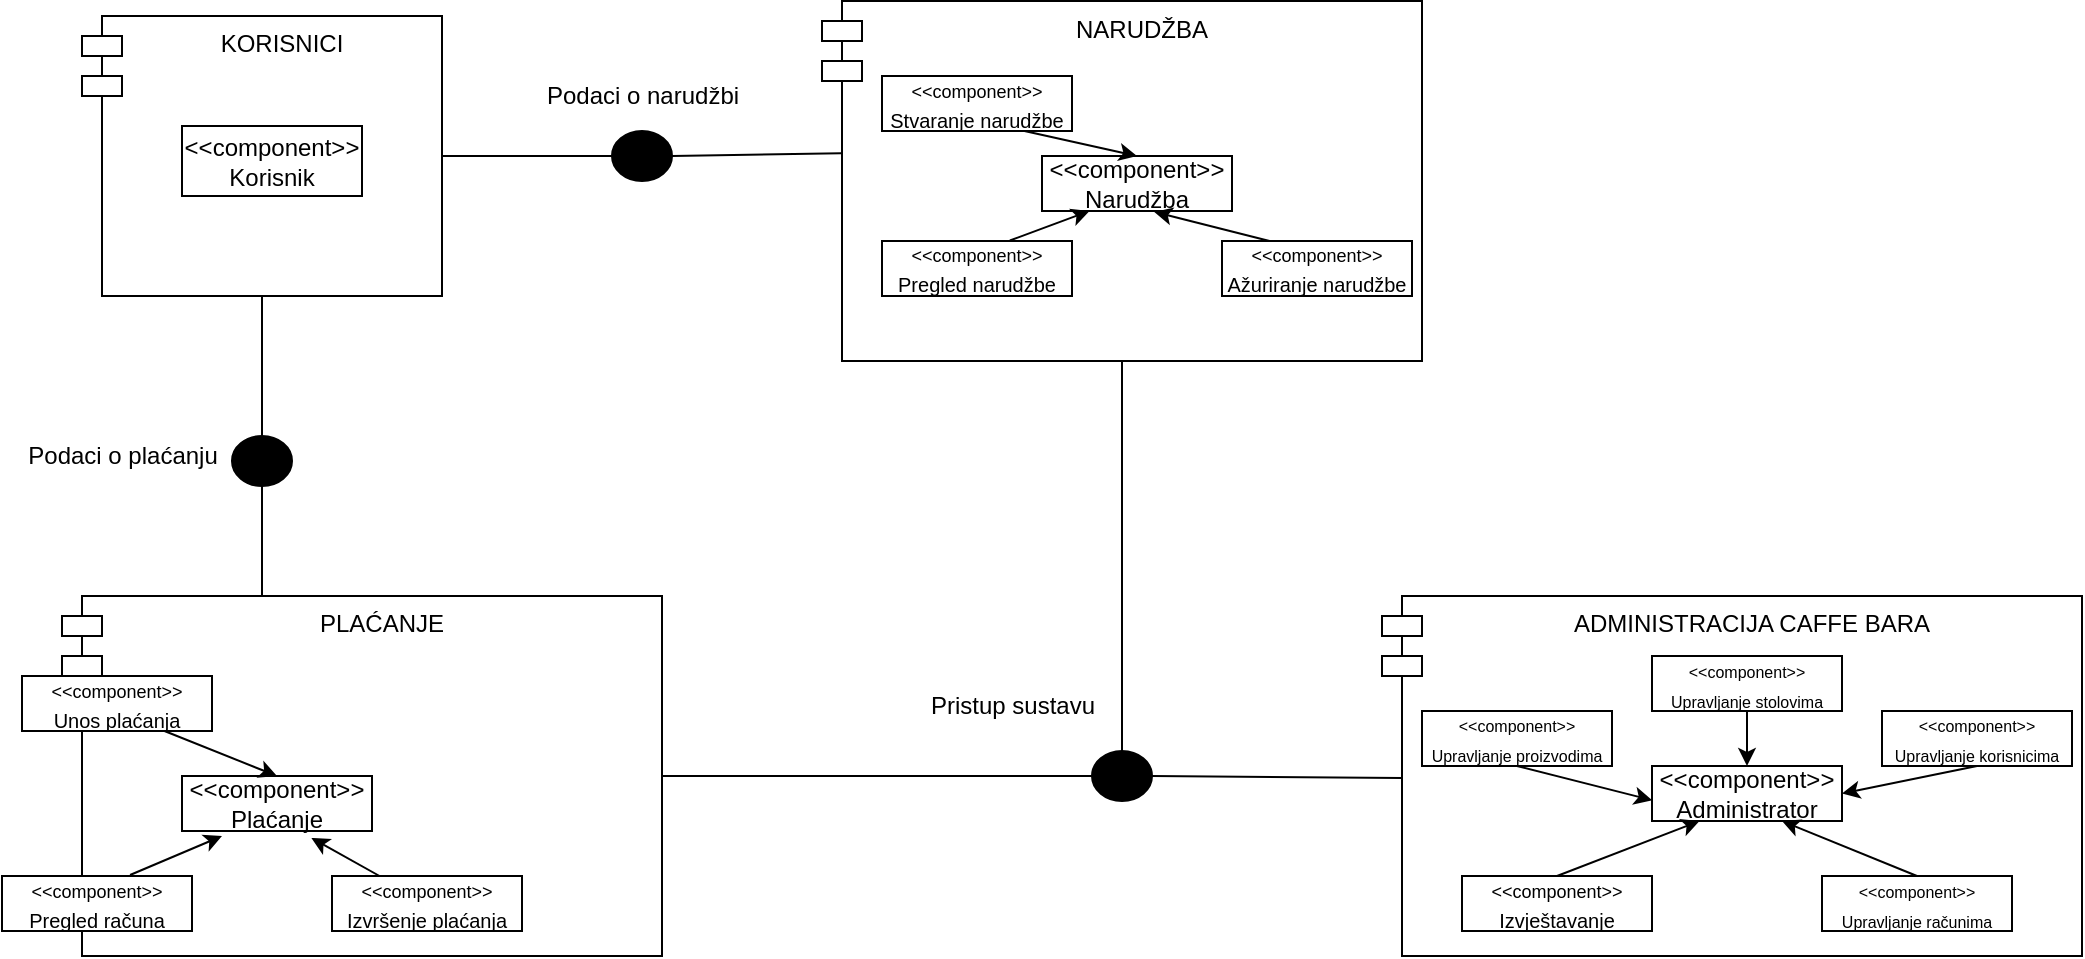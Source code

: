<mxfile version="24.7.7">
  <diagram name="Page-1" id="ZUvjnt0dEo6Wf4qRX7n5">
    <mxGraphModel dx="2327" dy="746" grid="1" gridSize="10" guides="1" tooltips="1" connect="1" arrows="1" fold="1" page="1" pageScale="1" pageWidth="827" pageHeight="1169" math="0" shadow="0">
      <root>
        <mxCell id="0" />
        <mxCell id="1" parent="0" />
        <mxCell id="SwwvMo_9Z4TMD4uhNruQ-1" value="KORISNICI" style="shape=module;align=left;spacingLeft=20;align=center;verticalAlign=top;whiteSpace=wrap;html=1;" vertex="1" parent="1">
          <mxGeometry x="30" y="40" width="180" height="140" as="geometry" />
        </mxCell>
        <mxCell id="SwwvMo_9Z4TMD4uhNruQ-2" value="&amp;lt;&amp;lt;component&amp;gt;&amp;gt;&lt;div&gt;Korisnik&lt;/div&gt;" style="rounded=0;whiteSpace=wrap;html=1;" vertex="1" parent="1">
          <mxGeometry x="80" y="95" width="90" height="35" as="geometry" />
        </mxCell>
        <mxCell id="SwwvMo_9Z4TMD4uhNruQ-3" value="NARUDŽBA" style="shape=module;align=left;spacingLeft=20;align=center;verticalAlign=top;whiteSpace=wrap;html=1;" vertex="1" parent="1">
          <mxGeometry x="400" y="32.5" width="300" height="180" as="geometry" />
        </mxCell>
        <mxCell id="SwwvMo_9Z4TMD4uhNruQ-5" value="" style="ellipse;fillColor=strokeColor;html=1;" vertex="1" parent="1">
          <mxGeometry x="295" y="97.5" width="30" height="25" as="geometry" />
        </mxCell>
        <mxCell id="SwwvMo_9Z4TMD4uhNruQ-9" value="" style="endArrow=none;html=1;rounded=0;exitX=1;exitY=0.5;exitDx=0;exitDy=0;entryX=0;entryY=0.5;entryDx=0;entryDy=0;" edge="1" parent="1" source="SwwvMo_9Z4TMD4uhNruQ-1" target="SwwvMo_9Z4TMD4uhNruQ-5">
          <mxGeometry width="50" height="50" relative="1" as="geometry">
            <mxPoint x="370" y="230" as="sourcePoint" />
            <mxPoint x="420" y="180" as="targetPoint" />
          </mxGeometry>
        </mxCell>
        <mxCell id="SwwvMo_9Z4TMD4uhNruQ-10" value="" style="endArrow=none;html=1;rounded=0;exitX=1;exitY=0.5;exitDx=0;exitDy=0;entryX=0.032;entryY=0.423;entryDx=0;entryDy=0;entryPerimeter=0;" edge="1" parent="1" source="SwwvMo_9Z4TMD4uhNruQ-5" target="SwwvMo_9Z4TMD4uhNruQ-3">
          <mxGeometry width="50" height="50" relative="1" as="geometry">
            <mxPoint x="370" y="230" as="sourcePoint" />
            <mxPoint x="420" y="180" as="targetPoint" />
          </mxGeometry>
        </mxCell>
        <mxCell id="SwwvMo_9Z4TMD4uhNruQ-11" value="Podaci o narudžbi" style="text;html=1;align=center;verticalAlign=middle;resizable=0;points=[];autosize=1;strokeColor=none;fillColor=none;" vertex="1" parent="1">
          <mxGeometry x="250" y="65" width="120" height="30" as="geometry" />
        </mxCell>
        <mxCell id="SwwvMo_9Z4TMD4uhNruQ-13" value="&amp;lt;&amp;lt;component&amp;gt;&amp;gt;&lt;div&gt;Narudžba&lt;/div&gt;" style="rounded=0;whiteSpace=wrap;html=1;" vertex="1" parent="1">
          <mxGeometry x="510" y="110" width="95" height="27.5" as="geometry" />
        </mxCell>
        <mxCell id="SwwvMo_9Z4TMD4uhNruQ-15" value="&lt;font style=&quot;font-size: 9px;&quot;&gt;&amp;lt;&amp;lt;component&amp;gt;&amp;gt;&lt;/font&gt;&lt;div&gt;&lt;font size=&quot;1&quot;&gt;Pregled narudžbe&lt;/font&gt;&lt;/div&gt;" style="rounded=0;whiteSpace=wrap;html=1;" vertex="1" parent="1">
          <mxGeometry x="430" y="152.5" width="95" height="27.5" as="geometry" />
        </mxCell>
        <mxCell id="SwwvMo_9Z4TMD4uhNruQ-17" value="&lt;font style=&quot;font-size: 9px;&quot;&gt;&amp;lt;&amp;lt;component&amp;gt;&amp;gt;&lt;/font&gt;&lt;div&gt;&lt;font size=&quot;1&quot;&gt;Stvaranje narudžbe&lt;/font&gt;&lt;/div&gt;" style="rounded=0;whiteSpace=wrap;html=1;" vertex="1" parent="1">
          <mxGeometry x="430" y="70" width="95" height="27.5" as="geometry" />
        </mxCell>
        <mxCell id="SwwvMo_9Z4TMD4uhNruQ-20" value="&lt;font style=&quot;font-size: 9px;&quot;&gt;&amp;lt;&amp;lt;component&amp;gt;&amp;gt;&lt;/font&gt;&lt;div&gt;&lt;font size=&quot;1&quot;&gt;Ažuriranje narudžbe&lt;/font&gt;&lt;/div&gt;" style="rounded=0;whiteSpace=wrap;html=1;" vertex="1" parent="1">
          <mxGeometry x="600" y="152.5" width="95" height="27.5" as="geometry" />
        </mxCell>
        <mxCell id="SwwvMo_9Z4TMD4uhNruQ-22" value="" style="endArrow=classic;html=1;rounded=0;entryX=0.25;entryY=1;entryDx=0;entryDy=0;exitX=0.673;exitY=-0.009;exitDx=0;exitDy=0;exitPerimeter=0;" edge="1" parent="1" source="SwwvMo_9Z4TMD4uhNruQ-15" target="SwwvMo_9Z4TMD4uhNruQ-13">
          <mxGeometry width="50" height="50" relative="1" as="geometry">
            <mxPoint x="370" y="220" as="sourcePoint" />
            <mxPoint x="420" y="170" as="targetPoint" />
          </mxGeometry>
        </mxCell>
        <mxCell id="SwwvMo_9Z4TMD4uhNruQ-23" value="" style="endArrow=classic;html=1;rounded=0;entryX=0.591;entryY=1.016;entryDx=0;entryDy=0;entryPerimeter=0;exitX=0.25;exitY=0;exitDx=0;exitDy=0;" edge="1" parent="1" source="SwwvMo_9Z4TMD4uhNruQ-20" target="SwwvMo_9Z4TMD4uhNruQ-13">
          <mxGeometry width="50" height="50" relative="1" as="geometry">
            <mxPoint x="450" y="200" as="sourcePoint" />
            <mxPoint x="500" y="150" as="targetPoint" />
          </mxGeometry>
        </mxCell>
        <mxCell id="SwwvMo_9Z4TMD4uhNruQ-24" value="" style="endArrow=classic;html=1;rounded=0;entryX=0.5;entryY=0;entryDx=0;entryDy=0;exitX=0.75;exitY=1;exitDx=0;exitDy=0;" edge="1" parent="1" source="SwwvMo_9Z4TMD4uhNruQ-17" target="SwwvMo_9Z4TMD4uhNruQ-13">
          <mxGeometry width="50" height="50" relative="1" as="geometry">
            <mxPoint x="450" y="160" as="sourcePoint" />
            <mxPoint x="500" y="110" as="targetPoint" />
          </mxGeometry>
        </mxCell>
        <mxCell id="SwwvMo_9Z4TMD4uhNruQ-25" value="" style="ellipse;fillColor=strokeColor;html=1;" vertex="1" parent="1">
          <mxGeometry x="105" y="250" width="30" height="25" as="geometry" />
        </mxCell>
        <mxCell id="SwwvMo_9Z4TMD4uhNruQ-27" value="" style="endArrow=none;html=1;rounded=0;entryX=0.5;entryY=1;entryDx=0;entryDy=0;exitX=0.5;exitY=0;exitDx=0;exitDy=0;" edge="1" parent="1" source="SwwvMo_9Z4TMD4uhNruQ-25" target="SwwvMo_9Z4TMD4uhNruQ-1">
          <mxGeometry width="50" height="50" relative="1" as="geometry">
            <mxPoint x="360" y="270" as="sourcePoint" />
            <mxPoint x="410" y="220" as="targetPoint" />
          </mxGeometry>
        </mxCell>
        <mxCell id="SwwvMo_9Z4TMD4uhNruQ-28" value="" style="endArrow=none;html=1;rounded=0;entryX=0.5;entryY=1;entryDx=0;entryDy=0;" edge="1" parent="1" target="SwwvMo_9Z4TMD4uhNruQ-25">
          <mxGeometry width="50" height="50" relative="1" as="geometry">
            <mxPoint x="120" y="330" as="sourcePoint" />
            <mxPoint x="410" y="220" as="targetPoint" />
          </mxGeometry>
        </mxCell>
        <mxCell id="SwwvMo_9Z4TMD4uhNruQ-29" value="Podaci o plaćanju" style="text;html=1;align=center;verticalAlign=middle;resizable=0;points=[];autosize=1;strokeColor=none;fillColor=none;" vertex="1" parent="1">
          <mxGeometry x="-10" y="245" width="120" height="30" as="geometry" />
        </mxCell>
        <mxCell id="SwwvMo_9Z4TMD4uhNruQ-30" value="PLAĆANJE" style="shape=module;align=left;spacingLeft=20;align=center;verticalAlign=top;whiteSpace=wrap;html=1;" vertex="1" parent="1">
          <mxGeometry x="20" y="330" width="300" height="180" as="geometry" />
        </mxCell>
        <mxCell id="SwwvMo_9Z4TMD4uhNruQ-33" value="&amp;lt;&amp;lt;component&amp;gt;&amp;gt;&lt;div&gt;Plaćanje&lt;/div&gt;" style="rounded=0;whiteSpace=wrap;html=1;" vertex="1" parent="1">
          <mxGeometry x="80" y="420" width="95" height="27.5" as="geometry" />
        </mxCell>
        <mxCell id="SwwvMo_9Z4TMD4uhNruQ-34" value="&lt;font style=&quot;font-size: 9px;&quot;&gt;&amp;lt;&amp;lt;component&amp;gt;&amp;gt;&lt;/font&gt;&lt;div&gt;&lt;font size=&quot;1&quot;&gt;Unos plaćanja&lt;/font&gt;&lt;/div&gt;" style="rounded=0;whiteSpace=wrap;html=1;" vertex="1" parent="1">
          <mxGeometry y="370" width="95" height="27.5" as="geometry" />
        </mxCell>
        <mxCell id="SwwvMo_9Z4TMD4uhNruQ-35" value="&lt;font style=&quot;font-size: 9px;&quot;&gt;&amp;lt;&amp;lt;component&amp;gt;&amp;gt;&lt;/font&gt;&lt;div&gt;&lt;font size=&quot;1&quot;&gt;Pregled računa&lt;/font&gt;&lt;/div&gt;" style="rounded=0;whiteSpace=wrap;html=1;" vertex="1" parent="1">
          <mxGeometry x="-10" y="470" width="95" height="27.5" as="geometry" />
        </mxCell>
        <mxCell id="SwwvMo_9Z4TMD4uhNruQ-37" value="&lt;font style=&quot;font-size: 9px;&quot;&gt;&amp;lt;&amp;lt;component&amp;gt;&amp;gt;&lt;/font&gt;&lt;div&gt;&lt;font size=&quot;1&quot;&gt;Izvršenje plaćanja&lt;/font&gt;&lt;/div&gt;" style="rounded=0;whiteSpace=wrap;html=1;" vertex="1" parent="1">
          <mxGeometry x="155" y="470" width="95" height="27.5" as="geometry" />
        </mxCell>
        <mxCell id="SwwvMo_9Z4TMD4uhNruQ-39" value="" style="endArrow=classic;html=1;rounded=0;exitX=0.75;exitY=1;exitDx=0;exitDy=0;entryX=0.5;entryY=0;entryDx=0;entryDy=0;" edge="1" parent="1" source="SwwvMo_9Z4TMD4uhNruQ-34" target="SwwvMo_9Z4TMD4uhNruQ-33">
          <mxGeometry width="50" height="50" relative="1" as="geometry">
            <mxPoint x="300" y="300" as="sourcePoint" />
            <mxPoint x="350" y="250" as="targetPoint" />
          </mxGeometry>
        </mxCell>
        <mxCell id="SwwvMo_9Z4TMD4uhNruQ-40" value="" style="endArrow=classic;html=1;rounded=0;exitX=0.674;exitY=-0.018;exitDx=0;exitDy=0;exitPerimeter=0;" edge="1" parent="1" source="SwwvMo_9Z4TMD4uhNruQ-35">
          <mxGeometry width="50" height="50" relative="1" as="geometry">
            <mxPoint x="300" y="300" as="sourcePoint" />
            <mxPoint x="100" y="450" as="targetPoint" />
          </mxGeometry>
        </mxCell>
        <mxCell id="SwwvMo_9Z4TMD4uhNruQ-41" value="" style="endArrow=classic;html=1;rounded=0;exitX=0.25;exitY=0;exitDx=0;exitDy=0;entryX=0.681;entryY=1.127;entryDx=0;entryDy=0;entryPerimeter=0;" edge="1" parent="1" source="SwwvMo_9Z4TMD4uhNruQ-37" target="SwwvMo_9Z4TMD4uhNruQ-33">
          <mxGeometry width="50" height="50" relative="1" as="geometry">
            <mxPoint x="300" y="320" as="sourcePoint" />
            <mxPoint x="350" y="270" as="targetPoint" />
          </mxGeometry>
        </mxCell>
        <mxCell id="SwwvMo_9Z4TMD4uhNruQ-42" value="ADMINISTRACIJA CAFFE BARA" style="shape=module;align=left;spacingLeft=20;align=center;verticalAlign=top;whiteSpace=wrap;html=1;" vertex="1" parent="1">
          <mxGeometry x="680" y="330" width="350" height="180" as="geometry" />
        </mxCell>
        <mxCell id="SwwvMo_9Z4TMD4uhNruQ-44" value="" style="ellipse;fillColor=strokeColor;html=1;" vertex="1" parent="1">
          <mxGeometry x="535" y="407.5" width="30" height="25" as="geometry" />
        </mxCell>
        <mxCell id="SwwvMo_9Z4TMD4uhNruQ-46" value="" style="endArrow=none;html=1;rounded=0;exitX=1;exitY=0.5;exitDx=0;exitDy=0;entryX=0;entryY=0.5;entryDx=0;entryDy=0;" edge="1" parent="1" source="SwwvMo_9Z4TMD4uhNruQ-30" target="SwwvMo_9Z4TMD4uhNruQ-44">
          <mxGeometry width="50" height="50" relative="1" as="geometry">
            <mxPoint x="470" y="360" as="sourcePoint" />
            <mxPoint x="520" y="310" as="targetPoint" />
          </mxGeometry>
        </mxCell>
        <mxCell id="SwwvMo_9Z4TMD4uhNruQ-49" value="" style="endArrow=none;html=1;rounded=0;exitX=0.5;exitY=0;exitDx=0;exitDy=0;entryX=0.5;entryY=1;entryDx=0;entryDy=0;" edge="1" parent="1" source="SwwvMo_9Z4TMD4uhNruQ-44" target="SwwvMo_9Z4TMD4uhNruQ-3">
          <mxGeometry width="50" height="50" relative="1" as="geometry">
            <mxPoint x="550" y="400" as="sourcePoint" />
            <mxPoint x="600" y="350" as="targetPoint" />
          </mxGeometry>
        </mxCell>
        <mxCell id="SwwvMo_9Z4TMD4uhNruQ-50" value="Pristup sustavu" style="text;html=1;align=center;verticalAlign=middle;resizable=0;points=[];autosize=1;strokeColor=none;fillColor=none;" vertex="1" parent="1">
          <mxGeometry x="440" y="370" width="110" height="30" as="geometry" />
        </mxCell>
        <mxCell id="SwwvMo_9Z4TMD4uhNruQ-52" value="" style="endArrow=none;html=1;rounded=0;exitX=1;exitY=0.5;exitDx=0;exitDy=0;" edge="1" parent="1" source="SwwvMo_9Z4TMD4uhNruQ-44">
          <mxGeometry width="50" height="50" relative="1" as="geometry">
            <mxPoint x="565" y="420" as="sourcePoint" />
            <mxPoint x="690" y="421" as="targetPoint" />
          </mxGeometry>
        </mxCell>
        <mxCell id="SwwvMo_9Z4TMD4uhNruQ-51" value="&amp;lt;&amp;lt;component&amp;gt;&amp;gt;&lt;div&gt;Administrator&lt;/div&gt;" style="rounded=0;whiteSpace=wrap;html=1;" vertex="1" parent="1">
          <mxGeometry x="815" y="415" width="95" height="27.5" as="geometry" />
        </mxCell>
        <mxCell id="SwwvMo_9Z4TMD4uhNruQ-53" value="&lt;font style=&quot;font-size: 8px;&quot;&gt;&amp;lt;&amp;lt;&lt;/font&gt;&lt;font style=&quot;font-size: 8px;&quot;&gt;component&amp;gt;&amp;gt;&lt;/font&gt;&lt;div&gt;&lt;font style=&quot;font-size: 8px;&quot;&gt;Upravljanje stolovima&lt;/font&gt;&lt;/div&gt;" style="rounded=0;whiteSpace=wrap;html=1;" vertex="1" parent="1">
          <mxGeometry x="815" y="360" width="95" height="27.5" as="geometry" />
        </mxCell>
        <mxCell id="SwwvMo_9Z4TMD4uhNruQ-55" value="&lt;font style=&quot;font-size: 8px;&quot;&gt;&amp;lt;&amp;lt;&lt;/font&gt;&lt;font style=&quot;font-size: 8px;&quot;&gt;component&amp;gt;&amp;gt;&lt;/font&gt;&lt;div&gt;&lt;font style=&quot;font-size: 8px;&quot;&gt;Upravljanje proizvodima&lt;/font&gt;&lt;/div&gt;" style="rounded=0;whiteSpace=wrap;html=1;" vertex="1" parent="1">
          <mxGeometry x="700" y="387.5" width="95" height="27.5" as="geometry" />
        </mxCell>
        <mxCell id="SwwvMo_9Z4TMD4uhNruQ-57" value="&lt;font style=&quot;font-size: 9px;&quot;&gt;&amp;lt;&amp;lt;component&amp;gt;&amp;gt;&lt;/font&gt;&lt;div&gt;&lt;font size=&quot;1&quot;&gt;Izvještavanje&lt;/font&gt;&lt;/div&gt;" style="rounded=0;whiteSpace=wrap;html=1;" vertex="1" parent="1">
          <mxGeometry x="720" y="470" width="95" height="27.5" as="geometry" />
        </mxCell>
        <mxCell id="SwwvMo_9Z4TMD4uhNruQ-60" value="&lt;font style=&quot;font-size: 8px;&quot;&gt;&amp;lt;&amp;lt;&lt;/font&gt;&lt;font style=&quot;font-size: 8px;&quot;&gt;component&amp;gt;&amp;gt;&lt;/font&gt;&lt;div&gt;&lt;font style=&quot;font-size: 8px;&quot;&gt;Upravljanje računima&lt;/font&gt;&lt;/div&gt;" style="rounded=0;whiteSpace=wrap;html=1;" vertex="1" parent="1">
          <mxGeometry x="900" y="470" width="95" height="27.5" as="geometry" />
        </mxCell>
        <mxCell id="SwwvMo_9Z4TMD4uhNruQ-63" value="&lt;font style=&quot;font-size: 8px;&quot;&gt;&amp;lt;&amp;lt;&lt;/font&gt;&lt;font style=&quot;font-size: 8px;&quot;&gt;component&amp;gt;&amp;gt;&lt;/font&gt;&lt;div&gt;&lt;font style=&quot;font-size: 8px;&quot;&gt;Upravljanje korisnicima&lt;/font&gt;&lt;/div&gt;" style="rounded=0;whiteSpace=wrap;html=1;" vertex="1" parent="1">
          <mxGeometry x="930" y="387.5" width="95" height="27.5" as="geometry" />
        </mxCell>
        <mxCell id="SwwvMo_9Z4TMD4uhNruQ-65" value="" style="endArrow=classic;html=1;rounded=0;exitX=0.5;exitY=1;exitDx=0;exitDy=0;entryX=0.5;entryY=0;entryDx=0;entryDy=0;" edge="1" parent="1" source="SwwvMo_9Z4TMD4uhNruQ-53" target="SwwvMo_9Z4TMD4uhNruQ-51">
          <mxGeometry width="50" height="50" relative="1" as="geometry">
            <mxPoint x="780" y="460" as="sourcePoint" />
            <mxPoint x="830" y="410" as="targetPoint" />
          </mxGeometry>
        </mxCell>
        <mxCell id="SwwvMo_9Z4TMD4uhNruQ-66" value="" style="endArrow=classic;html=1;rounded=0;exitX=0.5;exitY=1;exitDx=0;exitDy=0;entryX=0.001;entryY=0.623;entryDx=0;entryDy=0;entryPerimeter=0;" edge="1" parent="1" source="SwwvMo_9Z4TMD4uhNruQ-55" target="SwwvMo_9Z4TMD4uhNruQ-51">
          <mxGeometry width="50" height="50" relative="1" as="geometry">
            <mxPoint x="780" y="460" as="sourcePoint" />
            <mxPoint x="830" y="410" as="targetPoint" />
          </mxGeometry>
        </mxCell>
        <mxCell id="SwwvMo_9Z4TMD4uhNruQ-67" value="" style="endArrow=classic;html=1;rounded=0;exitX=0.5;exitY=0;exitDx=0;exitDy=0;entryX=0.25;entryY=1;entryDx=0;entryDy=0;" edge="1" parent="1" source="SwwvMo_9Z4TMD4uhNruQ-57" target="SwwvMo_9Z4TMD4uhNruQ-51">
          <mxGeometry width="50" height="50" relative="1" as="geometry">
            <mxPoint x="780" y="460" as="sourcePoint" />
            <mxPoint x="830" y="410" as="targetPoint" />
          </mxGeometry>
        </mxCell>
        <mxCell id="SwwvMo_9Z4TMD4uhNruQ-68" value="" style="endArrow=classic;html=1;rounded=0;exitX=0.5;exitY=0;exitDx=0;exitDy=0;" edge="1" parent="1" source="SwwvMo_9Z4TMD4uhNruQ-60">
          <mxGeometry width="50" height="50" relative="1" as="geometry">
            <mxPoint x="973.75" y="502.5" as="sourcePoint" />
            <mxPoint x="880" y="442.5" as="targetPoint" />
          </mxGeometry>
        </mxCell>
        <mxCell id="SwwvMo_9Z4TMD4uhNruQ-69" value="" style="endArrow=classic;html=1;rounded=0;exitX=0.5;exitY=1;exitDx=0;exitDy=0;entryX=1;entryY=0.5;entryDx=0;entryDy=0;" edge="1" parent="1" source="SwwvMo_9Z4TMD4uhNruQ-63" target="SwwvMo_9Z4TMD4uhNruQ-51">
          <mxGeometry width="50" height="50" relative="1" as="geometry">
            <mxPoint x="780" y="460" as="sourcePoint" />
            <mxPoint x="830" y="410" as="targetPoint" />
          </mxGeometry>
        </mxCell>
      </root>
    </mxGraphModel>
  </diagram>
</mxfile>
